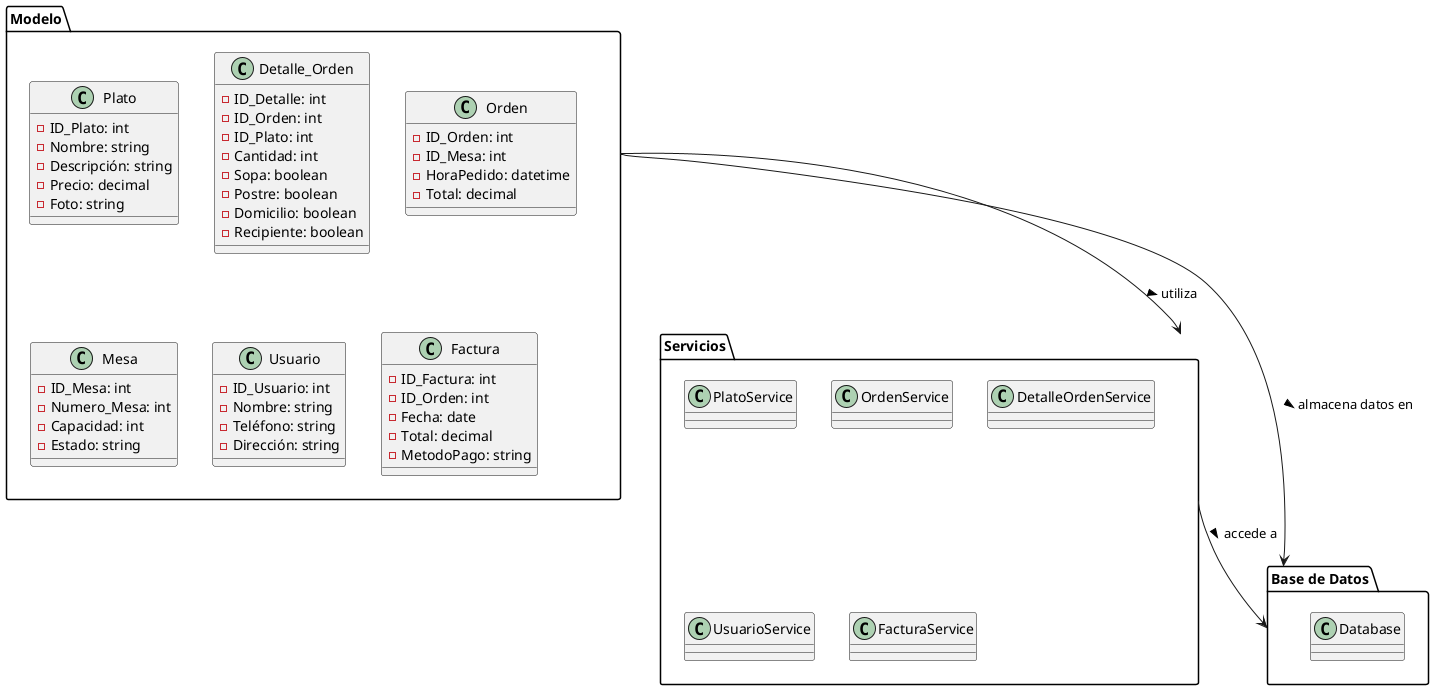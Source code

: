 @startuml Paquetes
package "Modelo" {
    class Plato {
        - ID_Plato: int
        - Nombre: string
        - Descripción: string
        - Precio: decimal
        - Foto: string
    }

    class Detalle_Orden {
        - ID_Detalle: int
        - ID_Orden: int
        - ID_Plato: int
        - Cantidad: int
        - Sopa: boolean
        - Postre: boolean
        - Domicilio: boolean
        - Recipiente: boolean
    }

    class Orden {
        - ID_Orden: int
        - ID_Mesa: int
        - HoraPedido: datetime
        - Total: decimal
    }

    class Mesa {
        - ID_Mesa: int
        - Numero_Mesa: int
        - Capacidad: int
        - Estado: string
    }

    class Usuario {
        - ID_Usuario: int
        - Nombre: string
        - Teléfono: string
        - Dirección: string
    }

    class Factura {
        - ID_Factura: int
        - ID_Orden: int
        - Fecha: date
        - Total: decimal
        - MetodoPago: string
    }
}

package "Servicios" {
    class PlatoService
    class OrdenService
    class DetalleOrdenService
    class UsuarioService
    class FacturaService
}

package "Base de Datos" {
    class Database
}

"Modelo" --> "Servicios" : utiliza >
"Servicios" --> "Base de Datos" : accede a >
"Modelo" --> "Base de Datos" : almacena datos en >

@enduml

